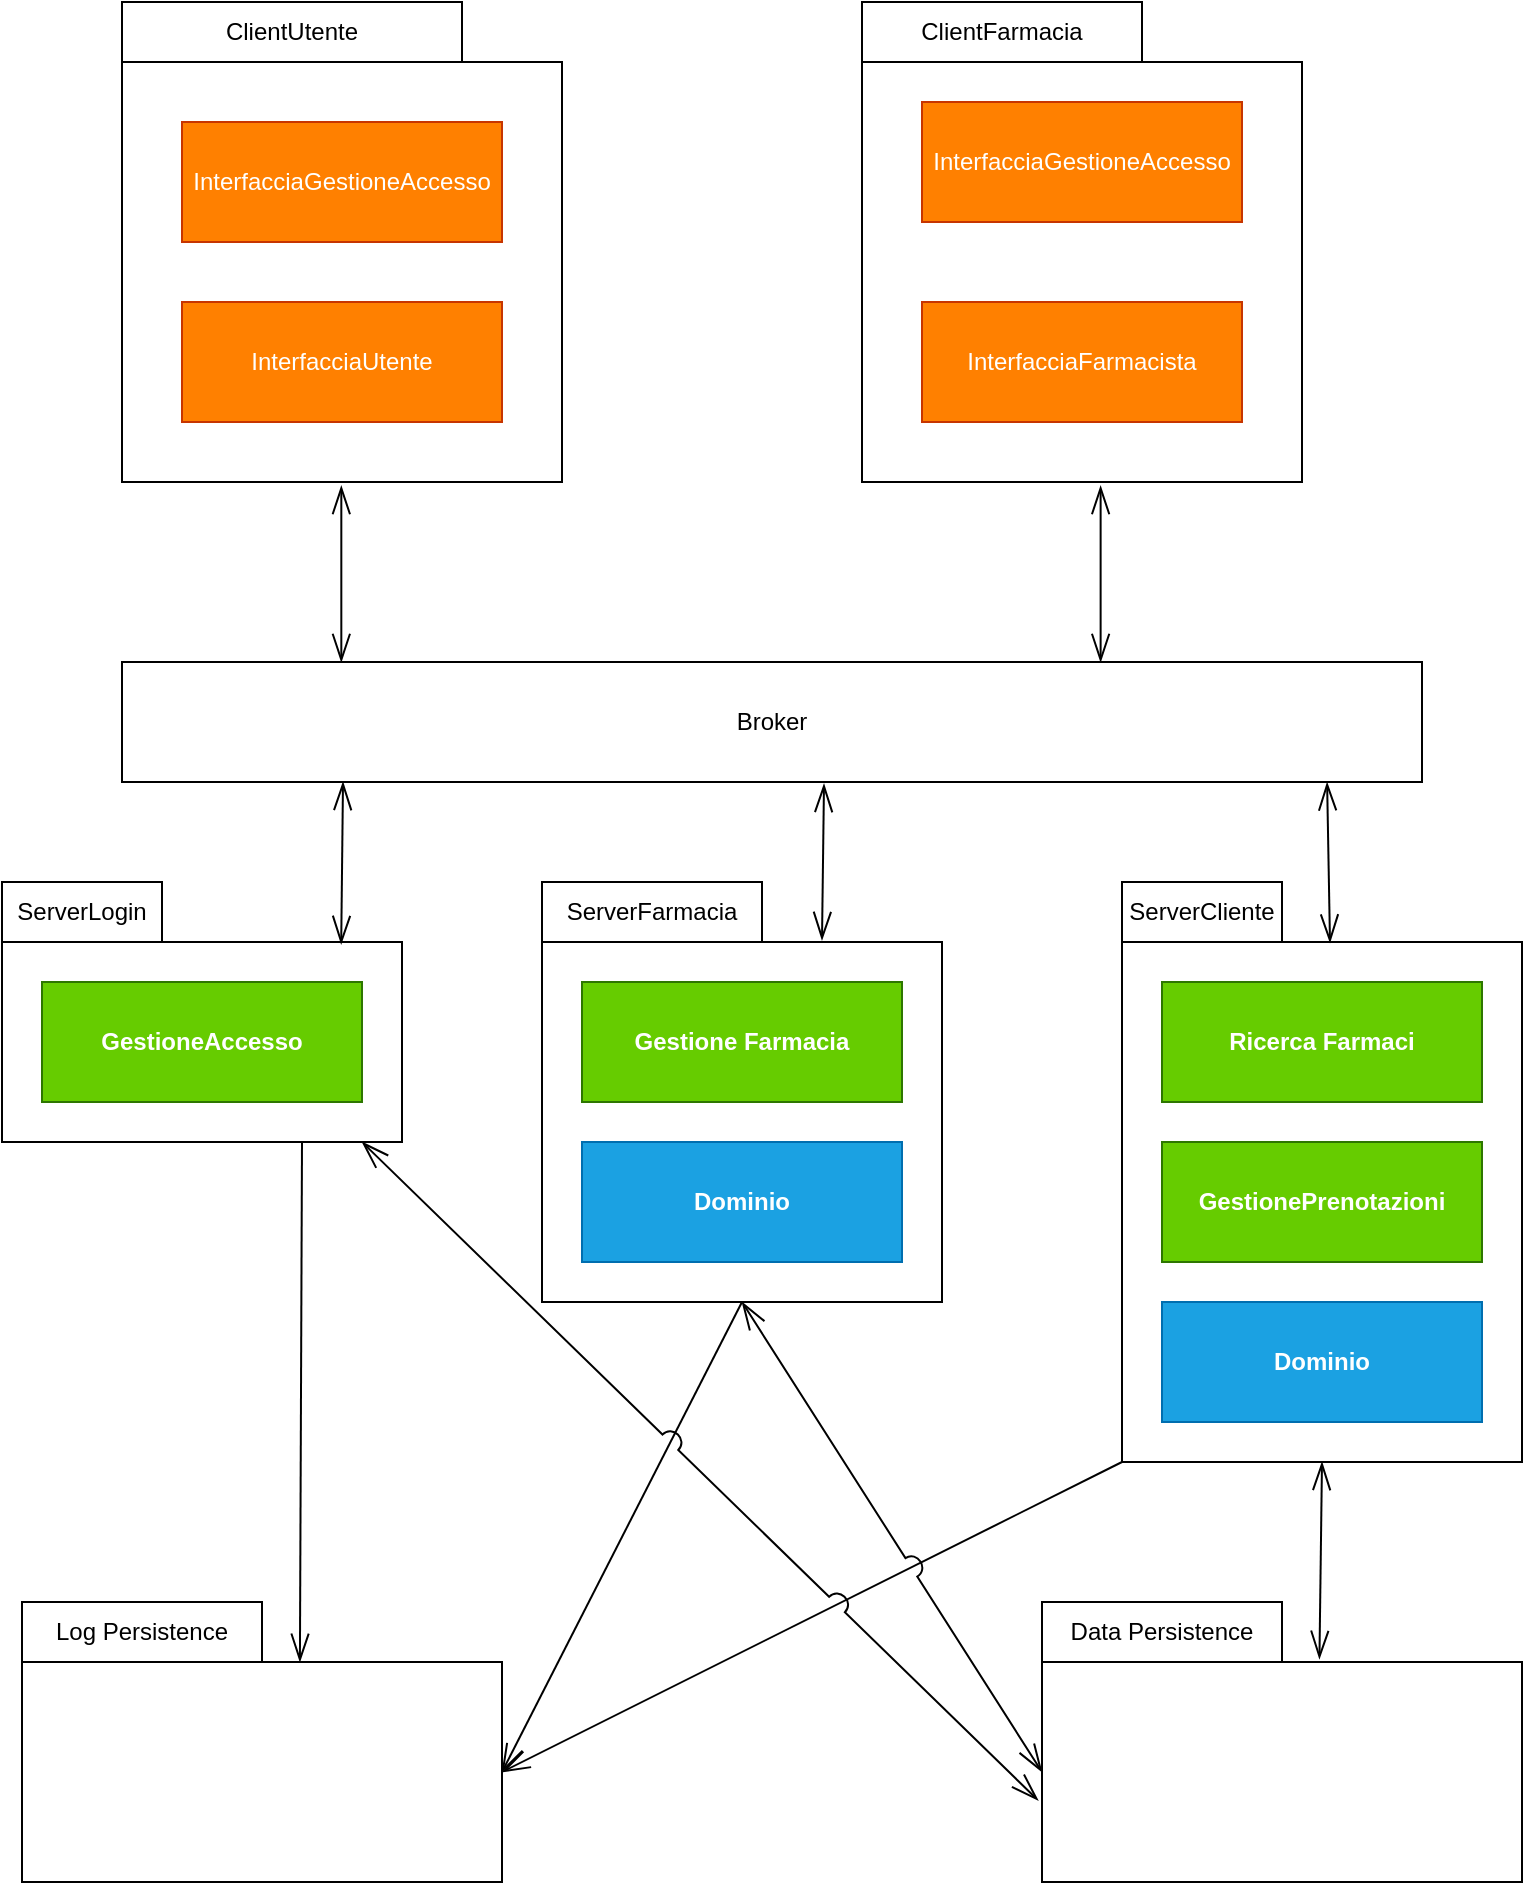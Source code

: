 <mxfile version="14.8.0" type="device" pages="3"><diagram name="Package" id="F7AV4eR-53fjBsPLazNv"><mxGraphModel dx="2948" dy="1725" grid="1" gridSize="10" guides="1" tooltips="1" connect="1" arrows="1" fold="1" page="1" pageScale="1" pageWidth="850" pageHeight="1100" math="0" shadow="0"><root><mxCell id="ZR51ipOWuzxTDnaafDkh-0"/><mxCell id="ZR51ipOWuzxTDnaafDkh-1" parent="ZR51ipOWuzxTDnaafDkh-0"/><mxCell id="ZR51ipOWuzxTDnaafDkh-2" value="" style="rounded=0;whiteSpace=wrap;html=1;" parent="ZR51ipOWuzxTDnaafDkh-1" vertex="1"><mxGeometry x="-1400" y="-610" width="200" height="180" as="geometry"/></mxCell><mxCell id="ZR51ipOWuzxTDnaafDkh-3" value="ServerFarmacia" style="rounded=0;whiteSpace=wrap;html=1;gradientColor=none;fillColor=#FFFFFF;" parent="ZR51ipOWuzxTDnaafDkh-1" vertex="1"><mxGeometry x="-1400" y="-640" width="110" height="30" as="geometry"/></mxCell><mxCell id="ZR51ipOWuzxTDnaafDkh-4" value="" style="rounded=0;whiteSpace=wrap;html=1;" parent="ZR51ipOWuzxTDnaafDkh-1" vertex="1"><mxGeometry x="-1610" y="-1050" width="220" height="210" as="geometry"/></mxCell><mxCell id="ZR51ipOWuzxTDnaafDkh-5" value="ClientUtente" style="rounded=0;whiteSpace=wrap;html=1;" parent="ZR51ipOWuzxTDnaafDkh-1" vertex="1"><mxGeometry x="-1610" y="-1080" width="170" height="30" as="geometry"/></mxCell><mxCell id="ZR51ipOWuzxTDnaafDkh-6" value="" style="rounded=0;whiteSpace=wrap;html=1;" parent="ZR51ipOWuzxTDnaafDkh-1" vertex="1"><mxGeometry x="-1240" y="-1050" width="220" height="210" as="geometry"/></mxCell><mxCell id="ZR51ipOWuzxTDnaafDkh-7" value="ClientFarmacia" style="rounded=0;whiteSpace=wrap;html=1;" parent="ZR51ipOWuzxTDnaafDkh-1" vertex="1"><mxGeometry x="-1240" y="-1080" width="140" height="30" as="geometry"/></mxCell><mxCell id="ZR51ipOWuzxTDnaafDkh-8" value="" style="endArrow=openThin;html=1;startArrow=openThin;startFill=0;endFill=0;targetPerimeterSpacing=5;endSize=12;startSize=12;exitX=0.54;exitY=1.017;exitDx=0;exitDy=0;exitPerimeter=0;" parent="ZR51ipOWuzxTDnaafDkh-1" source="ZR51ipOWuzxTDnaafDkh-9" edge="1"><mxGeometry width="50" height="50" relative="1" as="geometry"><mxPoint x="-1260" y="-687" as="sourcePoint"/><mxPoint x="-1260" y="-611" as="targetPoint"/></mxGeometry></mxCell><mxCell id="ZR51ipOWuzxTDnaafDkh-9" value="Broker" style="rounded=0;whiteSpace=wrap;html=1;" parent="ZR51ipOWuzxTDnaafDkh-1" vertex="1"><mxGeometry x="-1610" y="-750" width="650" height="60" as="geometry"/></mxCell><UserObject label="Dominio" id="ZR51ipOWuzxTDnaafDkh-12"><mxCell style="rounded=0;whiteSpace=wrap;html=1;strokeColor=#006EAF;fontColor=#ffffff;fillColor=#1ba1e2;fontStyle=1" parent="ZR51ipOWuzxTDnaafDkh-1" vertex="1"><mxGeometry x="-1380" y="-510" width="160" height="60" as="geometry"/></mxCell></UserObject><mxCell id="ZR51ipOWuzxTDnaafDkh-13" value="" style="rounded=0;whiteSpace=wrap;html=1;" parent="ZR51ipOWuzxTDnaafDkh-1" vertex="1"><mxGeometry x="-1150" y="-250" width="240" height="110" as="geometry"/></mxCell><mxCell id="ZR51ipOWuzxTDnaafDkh-14" value="Data Persistence" style="rounded=0;whiteSpace=wrap;html=1;" parent="ZR51ipOWuzxTDnaafDkh-1" vertex="1"><mxGeometry x="-1150" y="-280" width="120" height="30" as="geometry"/></mxCell><mxCell id="ZR51ipOWuzxTDnaafDkh-15" value="" style="rounded=0;whiteSpace=wrap;html=1;" parent="ZR51ipOWuzxTDnaafDkh-1" vertex="1"><mxGeometry x="-1660" y="-250" width="240" height="110" as="geometry"/></mxCell><mxCell id="ZR51ipOWuzxTDnaafDkh-16" value="Log Persistence" style="rounded=0;whiteSpace=wrap;html=1;" parent="ZR51ipOWuzxTDnaafDkh-1" vertex="1"><mxGeometry x="-1660" y="-280" width="120" height="30" as="geometry"/></mxCell><UserObject label="Gestione Farmacia" id="ZR51ipOWuzxTDnaafDkh-17"><mxCell style="rounded=0;whiteSpace=wrap;html=1;strokeColor=#2D7600;fontColor=#ffffff;fillColor=#66CC00;fontStyle=1" parent="ZR51ipOWuzxTDnaafDkh-1" vertex="1"><mxGeometry x="-1380" y="-590" width="160" height="60" as="geometry"/></mxCell></UserObject><mxCell id="ZR51ipOWuzxTDnaafDkh-19" value="" style="endArrow=openThin;html=1;startArrow=openThin;startFill=0;entryX=0.5;entryY=0;entryDx=0;entryDy=0;endFill=0;targetPerimeterSpacing=5;endSize=12;startSize=12;" parent="ZR51ipOWuzxTDnaafDkh-1" edge="1"><mxGeometry width="50" height="50" relative="1" as="geometry"><mxPoint x="-1120.69" y="-838" as="sourcePoint"/><mxPoint x="-1120.69" y="-750" as="targetPoint"/></mxGeometry></mxCell><mxCell id="ZR51ipOWuzxTDnaafDkh-20" value="&lt;font color=&quot;#ffffff&quot;&gt;InterfacciaUtente&lt;/font&gt;" style="rounded=0;whiteSpace=wrap;html=1;strokeColor=#C73500;fontColor=#000000;fillColor=#FF8000;" parent="ZR51ipOWuzxTDnaafDkh-1" vertex="1"><mxGeometry x="-1580" y="-930" width="160" height="60" as="geometry"/></mxCell><mxCell id="ZR51ipOWuzxTDnaafDkh-21" value="&lt;font color=&quot;#ffffff&quot;&gt;InterfacciaGestioneAccesso&lt;/font&gt;" style="rounded=0;whiteSpace=wrap;html=1;strokeColor=#C73500;fontColor=#000000;fillColor=#FF8000;" parent="ZR51ipOWuzxTDnaafDkh-1" vertex="1"><mxGeometry x="-1580" y="-1020" width="160" height="60" as="geometry"/></mxCell><mxCell id="ZR51ipOWuzxTDnaafDkh-22" value="&lt;font color=&quot;#ffffff&quot;&gt;InterfacciaGestioneAccesso&lt;/font&gt;" style="rounded=0;whiteSpace=wrap;html=1;strokeColor=#C73500;fontColor=#000000;fillColor=#FF8000;" parent="ZR51ipOWuzxTDnaafDkh-1" vertex="1"><mxGeometry x="-1210" y="-1030" width="160" height="60" as="geometry"/></mxCell><mxCell id="ZR51ipOWuzxTDnaafDkh-23" value="&lt;font color=&quot;#ffffff&quot;&gt;InterfacciaFarmacista&lt;/font&gt;" style="rounded=0;whiteSpace=wrap;html=1;strokeColor=#C73500;fontColor=#000000;fillColor=#FF8000;" parent="ZR51ipOWuzxTDnaafDkh-1" vertex="1"><mxGeometry x="-1210" y="-930" width="160" height="60" as="geometry"/></mxCell><mxCell id="ZR51ipOWuzxTDnaafDkh-24" value="" style="endArrow=openThin;html=1;startArrow=openThin;startFill=0;entryX=0.5;entryY=0;entryDx=0;entryDy=0;endFill=0;targetPerimeterSpacing=5;endSize=12;startSize=12;" parent="ZR51ipOWuzxTDnaafDkh-1" edge="1"><mxGeometry width="50" height="50" relative="1" as="geometry"><mxPoint x="-1500.34" y="-838" as="sourcePoint"/><mxPoint x="-1500.34" y="-750" as="targetPoint"/></mxGeometry></mxCell><mxCell id="ZR51ipOWuzxTDnaafDkh-26" value="" style="endArrow=openThin;html=1;startArrow=none;startFill=0;endFill=0;targetPerimeterSpacing=5;endSize=12;startSize=12;entryX=1;entryY=0.5;entryDx=0;entryDy=0;" parent="ZR51ipOWuzxTDnaafDkh-1" target="ZR51ipOWuzxTDnaafDkh-15" edge="1"><mxGeometry width="50" height="50" relative="1" as="geometry"><mxPoint x="-1300" y="-430" as="sourcePoint"/><mxPoint x="-1140" y="-40" as="targetPoint"/></mxGeometry></mxCell><mxCell id="ZR51ipOWuzxTDnaafDkh-41" value="" style="rounded=0;whiteSpace=wrap;html=1;" parent="ZR51ipOWuzxTDnaafDkh-1" vertex="1"><mxGeometry x="-1110" y="-610" width="200" height="260" as="geometry"/></mxCell><mxCell id="ZR51ipOWuzxTDnaafDkh-42" value="ServerCliente" style="rounded=0;whiteSpace=wrap;html=1;gradientColor=none;fillColor=#FFFFFF;" parent="ZR51ipOWuzxTDnaafDkh-1" vertex="1"><mxGeometry x="-1110" y="-640" width="80" height="30" as="geometry"/></mxCell><UserObject label="GestionePrenotazioni" id="ZR51ipOWuzxTDnaafDkh-43"><mxCell style="rounded=0;whiteSpace=wrap;html=1;strokeColor=#2D7600;fontColor=#ffffff;fillColor=#66CC00;fontStyle=1" parent="ZR51ipOWuzxTDnaafDkh-1" vertex="1"><mxGeometry x="-1090" y="-510" width="160" height="60" as="geometry"/></mxCell></UserObject><UserObject label="Ricerca Farmaci" id="ZR51ipOWuzxTDnaafDkh-44"><mxCell style="rounded=0;whiteSpace=wrap;html=1;strokeColor=#2D7600;fontColor=#ffffff;fillColor=#66CC00;fontStyle=1" parent="ZR51ipOWuzxTDnaafDkh-1" vertex="1"><mxGeometry x="-1090" y="-590" width="160" height="60" as="geometry"/></mxCell></UserObject><UserObject label="Dominio" id="ZR51ipOWuzxTDnaafDkh-45"><mxCell style="rounded=0;whiteSpace=wrap;html=1;strokeColor=#006EAF;fontColor=#ffffff;fillColor=#1ba1e2;fontStyle=1" parent="ZR51ipOWuzxTDnaafDkh-1" vertex="1"><mxGeometry x="-1090" y="-430" width="160" height="60" as="geometry"/></mxCell></UserObject><mxCell id="ZR51ipOWuzxTDnaafDkh-48" value="" style="rounded=0;whiteSpace=wrap;html=1;" parent="ZR51ipOWuzxTDnaafDkh-1" vertex="1"><mxGeometry x="-1670" y="-610" width="200" height="100" as="geometry"/></mxCell><mxCell id="ZR51ipOWuzxTDnaafDkh-49" value="ServerLogin" style="rounded=0;whiteSpace=wrap;html=1;gradientColor=none;fillColor=#FFFFFF;" parent="ZR51ipOWuzxTDnaafDkh-1" vertex="1"><mxGeometry x="-1670" y="-640" width="80" height="30" as="geometry"/></mxCell><UserObject label="GestioneAccesso" id="ZR51ipOWuzxTDnaafDkh-51"><mxCell style="rounded=0;whiteSpace=wrap;html=1;strokeColor=#2D7600;fontColor=#ffffff;fillColor=#66CC00;fontStyle=1" parent="ZR51ipOWuzxTDnaafDkh-1" vertex="1"><mxGeometry x="-1650" y="-590" width="160" height="60" as="geometry"/></mxCell></UserObject><mxCell id="ZR51ipOWuzxTDnaafDkh-55" value="" style="endArrow=openThin;html=1;startArrow=openThin;startFill=0;endFill=0;targetPerimeterSpacing=5;endSize=12;startSize=12;exitX=0.5;exitY=1;exitDx=0;exitDy=0;entryX=0.578;entryY=-0.014;entryDx=0;entryDy=0;entryPerimeter=0;" parent="ZR51ipOWuzxTDnaafDkh-1" source="ZR51ipOWuzxTDnaafDkh-41" target="ZR51ipOWuzxTDnaafDkh-13" edge="1"><mxGeometry width="50" height="50" relative="1" as="geometry"><mxPoint x="-1290.0" y="-420" as="sourcePoint"/><mxPoint x="-1140.0" y="-185" as="targetPoint"/></mxGeometry></mxCell><mxCell id="ZR51ipOWuzxTDnaafDkh-56" value="" style="endArrow=openThin;html=1;startArrow=none;startFill=0;endFill=0;targetPerimeterSpacing=5;endSize=12;startSize=12;exitX=0.75;exitY=1;exitDx=0;exitDy=0;entryX=0.579;entryY=-0.001;entryDx=0;entryDy=0;entryPerimeter=0;" parent="ZR51ipOWuzxTDnaafDkh-1" source="ZR51ipOWuzxTDnaafDkh-48" target="ZR51ipOWuzxTDnaafDkh-15" edge="1"><mxGeometry width="50" height="50" relative="1" as="geometry"><mxPoint x="-1524.36" y="-420" as="sourcePoint"/><mxPoint x="-1525.64" y="-331.54" as="targetPoint"/></mxGeometry></mxCell><mxCell id="ZR51ipOWuzxTDnaafDkh-58" value="" style="endArrow=openThin;html=1;startArrow=openThin;startFill=0;endFill=0;targetPerimeterSpacing=5;endSize=12;startSize=12;exitX=0.927;exitY=1.003;exitDx=0;exitDy=0;exitPerimeter=0;entryX=0.52;entryY=0.001;entryDx=0;entryDy=0;entryPerimeter=0;" parent="ZR51ipOWuzxTDnaafDkh-1" source="ZR51ipOWuzxTDnaafDkh-9" target="ZR51ipOWuzxTDnaafDkh-41" edge="1"><mxGeometry width="50" height="50" relative="1" as="geometry"><mxPoint x="-1009.5" y="-687.98" as="sourcePoint"/><mxPoint x="-1010.5" y="-610" as="targetPoint"/></mxGeometry></mxCell><mxCell id="ZR51ipOWuzxTDnaafDkh-59" value="" style="endArrow=openThin;html=1;startArrow=openThin;startFill=0;endFill=0;targetPerimeterSpacing=5;endSize=12;startSize=12;exitX=0.54;exitY=1.017;exitDx=0;exitDy=0;exitPerimeter=0;entryX=0.848;entryY=0.01;entryDx=0;entryDy=0;entryPerimeter=0;" parent="ZR51ipOWuzxTDnaafDkh-1" target="ZR51ipOWuzxTDnaafDkh-48" edge="1"><mxGeometry width="50" height="50" relative="1" as="geometry"><mxPoint x="-1499.5" y="-690" as="sourcePoint"/><mxPoint x="-1500.5" y="-612.02" as="targetPoint"/></mxGeometry></mxCell><mxCell id="ZR51ipOWuzxTDnaafDkh-60" value="" style="endArrow=openThin;html=1;startArrow=none;startFill=0;endFill=0;targetPerimeterSpacing=5;endSize=12;startSize=12;entryX=1;entryY=0.5;entryDx=0;entryDy=0;exitX=0;exitY=1;exitDx=0;exitDy=0;" parent="ZR51ipOWuzxTDnaafDkh-1" source="ZR51ipOWuzxTDnaafDkh-41" target="ZR51ipOWuzxTDnaafDkh-15" edge="1"><mxGeometry width="50" height="50" relative="1" as="geometry"><mxPoint x="-1290" y="-420" as="sourcePoint"/><mxPoint x="-1410" y="-185" as="targetPoint"/></mxGeometry></mxCell><mxCell id="ZR51ipOWuzxTDnaafDkh-25" value="" style="endArrow=openThin;html=1;startArrow=openThin;startFill=0;endFill=0;targetPerimeterSpacing=5;endSize=12;startSize=12;exitX=0.5;exitY=1;exitDx=0;exitDy=0;jumpStyle=arc;jumpSize=11;entryX=0;entryY=0.5;entryDx=0;entryDy=0;" parent="ZR51ipOWuzxTDnaafDkh-1" source="ZR51ipOWuzxTDnaafDkh-2" target="ZR51ipOWuzxTDnaafDkh-13" edge="1"><mxGeometry width="50" height="50" relative="1" as="geometry"><mxPoint x="-1270" y="-689" as="sourcePoint"/><mxPoint x="-1240" y="-310" as="targetPoint"/></mxGeometry></mxCell><mxCell id="ZR51ipOWuzxTDnaafDkh-61" value="" style="endArrow=openThin;html=1;startArrow=openThin;startFill=0;endFill=0;targetPerimeterSpacing=5;endSize=12;startSize=12;exitX=0.9;exitY=1;exitDx=0;exitDy=0;jumpStyle=arc;jumpSize=11;entryX=-0.008;entryY=0.629;entryDx=0;entryDy=0;exitPerimeter=0;entryPerimeter=0;" parent="ZR51ipOWuzxTDnaafDkh-1" source="ZR51ipOWuzxTDnaafDkh-48" target="ZR51ipOWuzxTDnaafDkh-13" edge="1"><mxGeometry width="50" height="50" relative="1" as="geometry"><mxPoint x="-1290.0" y="-420" as="sourcePoint"/><mxPoint x="-1140.0" y="-185" as="targetPoint"/></mxGeometry></mxCell></root></mxGraphModel></diagram><diagram id="LP0F05b0hKJpvoWidB-R" name="Componenti"><mxGraphModel dx="1248" dy="625" grid="1" gridSize="10" guides="1" tooltips="1" connect="1" arrows="1" fold="1" page="1" pageScale="1" pageWidth="827" pageHeight="1169" math="0" shadow="0"><root><mxCell id="gybAfuHAm2gT3b00hehI-0"/><mxCell id="gybAfuHAm2gT3b00hehI-1" parent="gybAfuHAm2gT3b00hehI-0"/><mxCell id="PbMATne-D3HWNnyflOcR-14" value="" style="ellipse;whiteSpace=wrap;html=1;aspect=fixed;fillColor=none;" parent="gybAfuHAm2gT3b00hehI-1" vertex="1"><mxGeometry x="510" y="256" width="30" height="30" as="geometry"/></mxCell><mxCell id="PbMATne-D3HWNnyflOcR-15" value="" style="rounded=0;whiteSpace=wrap;html=1;strokeColor=#FFFFFF;" parent="gybAfuHAm2gT3b00hehI-1" vertex="1"><mxGeometry x="523" y="281" width="4" height="9" as="geometry"/></mxCell><mxCell id="gybAfuHAm2gT3b00hehI-2" value="&lt;p style=&quot;line-height: 320%&quot;&gt;&lt;br&gt;&lt;/p&gt;" style="verticalAlign=top;align=center;spacingTop=8;spacingLeft=2;spacingRight=12;shape=cube;size=10;direction=south;fontStyle=4;html=1;rounded=0;shadow=0;comic=0;labelBackgroundColor=none;strokeWidth=1;fontFamily=Verdana;fontSize=12" parent="gybAfuHAm2gT3b00hehI-1" vertex="1"><mxGeometry x="370" y="311" width="300" height="120" as="geometry"/></mxCell><mxCell id="gybAfuHAm2gT3b00hehI-22" value="" style="shape=component;align=left;spacingLeft=36;rounded=0;shadow=0;comic=0;labelBackgroundColor=none;strokeWidth=1;fontFamily=Verdana;fontSize=12;html=1;" parent="gybAfuHAm2gT3b00hehI-1" vertex="1"><mxGeometry x="590" y="336" width="60" height="50" as="geometry"/></mxCell><mxCell id="ahYmc_DbwTYQ9VqDO4w7-4" value="" style="verticalAlign=top;align=center;spacingTop=8;spacingLeft=2;spacingRight=12;shape=cube;size=10;direction=south;fontStyle=4;html=1;rounded=0;shadow=0;comic=0;labelBackgroundColor=none;strokeWidth=1;fontFamily=Verdana;fontSize=12;fillColor=#fa6800;fontColor=#000000;strokeColor=#FFFFFF;" parent="gybAfuHAm2gT3b00hehI-1" vertex="1"><mxGeometry x="570" y="31" width="300" height="120" as="geometry"/></mxCell><mxCell id="ahYmc_DbwTYQ9VqDO4w7-5" value="" style="shape=component;align=left;spacingLeft=36;rounded=0;shadow=0;comic=0;labelBackgroundColor=none;strokeWidth=1;fontFamily=Verdana;fontSize=12;html=1;fillColor=#fa6800;fontColor=#000000;strokeColor=#FFFFFF;" parent="gybAfuHAm2gT3b00hehI-1" vertex="1"><mxGeometry x="790" y="56" width="60" height="50" as="geometry"/></mxCell><mxCell id="ahYmc_DbwTYQ9VqDO4w7-7" value="&lt;b&gt;&lt;font color=&quot;#ffffff&quot; style=&quot;font-size: 17px&quot;&gt;ClientFarmacia&lt;/font&gt;&lt;/b&gt;" style="text;html=1;strokeColor=none;fillColor=none;align=center;verticalAlign=middle;whiteSpace=wrap;rounded=0;" parent="gybAfuHAm2gT3b00hehI-1" vertex="1"><mxGeometry x="610" y="86" width="180" height="20" as="geometry"/></mxCell><mxCell id="YQ59ljHK_B1JF7Eu2Yad-0" value="" style="verticalAlign=top;align=center;spacingTop=8;spacingLeft=2;spacingRight=12;shape=cube;size=10;direction=south;fontStyle=4;html=1;rounded=0;shadow=0;comic=0;labelBackgroundColor=none;strokeWidth=1;fontFamily=Verdana;fontSize=12;fillColor=#fa6800;fontColor=#000000;strokeColor=#FFFFFF;" parent="gybAfuHAm2gT3b00hehI-1" vertex="1"><mxGeometry x="150" y="36" width="300" height="120" as="geometry"/></mxCell><mxCell id="YQ59ljHK_B1JF7Eu2Yad-1" value="" style="shape=component;align=left;spacingLeft=36;rounded=0;shadow=0;comic=0;labelBackgroundColor=none;strokeWidth=1;fontFamily=Verdana;fontSize=12;html=1;fillColor=#fa6800;fontColor=#000000;strokeColor=#FFFFFF;" parent="gybAfuHAm2gT3b00hehI-1" vertex="1"><mxGeometry x="370" y="61" width="60" height="50" as="geometry"/></mxCell><mxCell id="YQ59ljHK_B1JF7Eu2Yad-2" value="&lt;b&gt;&lt;font color=&quot;#ffffff&quot; style=&quot;font-size: 17px&quot;&gt;ClientUtente&lt;/font&gt;&lt;/b&gt;" style="text;html=1;strokeColor=none;fillColor=none;align=center;verticalAlign=middle;whiteSpace=wrap;rounded=0;" parent="gybAfuHAm2gT3b00hehI-1" vertex="1"><mxGeometry x="170" y="91" width="180" height="20" as="geometry"/></mxCell><mxCell id="YQ59ljHK_B1JF7Eu2Yad-3" value="&lt;font style=&quot;font-size: 17px&quot;&gt;&lt;b&gt;Broker&lt;/b&gt;&lt;/font&gt;" style="text;html=1;strokeColor=none;fillColor=none;align=center;verticalAlign=middle;whiteSpace=wrap;rounded=0;" parent="gybAfuHAm2gT3b00hehI-1" vertex="1"><mxGeometry x="450" y="366" width="60" height="20" as="geometry"/></mxCell><mxCell id="YQ59ljHK_B1JF7Eu2Yad-4" value="&lt;p style=&quot;line-height: 320%&quot;&gt;&lt;br&gt;&lt;/p&gt;" style="verticalAlign=top;align=center;spacingTop=8;spacingLeft=2;spacingRight=12;shape=cube;size=10;direction=south;fontStyle=4;html=1;rounded=0;shadow=0;comic=0;labelBackgroundColor=none;strokeWidth=1;fontFamily=Verdana;fontSize=12" parent="gybAfuHAm2gT3b00hehI-1" vertex="1"><mxGeometry x="165" y="1018" width="300" height="120" as="geometry"/></mxCell><mxCell id="YQ59ljHK_B1JF7Eu2Yad-5" value="" style="shape=component;align=left;spacingLeft=36;rounded=0;shadow=0;comic=0;labelBackgroundColor=none;strokeWidth=1;fontFamily=Verdana;fontSize=12;html=1;" parent="gybAfuHAm2gT3b00hehI-1" vertex="1"><mxGeometry x="385" y="1043" width="60" height="50" as="geometry"/></mxCell><mxCell id="YQ59ljHK_B1JF7Eu2Yad-6" value="&lt;font style=&quot;font-size: 17px&quot;&gt;&lt;b&gt;Log&lt;/b&gt;&lt;/font&gt;" style="text;html=1;strokeColor=none;fillColor=none;align=center;verticalAlign=middle;whiteSpace=wrap;rounded=0;" parent="gybAfuHAm2gT3b00hehI-1" vertex="1"><mxGeometry x="195" y="1073" width="130" height="20" as="geometry"/></mxCell><mxCell id="YQ59ljHK_B1JF7Eu2Yad-9" value="&lt;p style=&quot;line-height: 320%&quot;&gt;&lt;br&gt;&lt;/p&gt;" style="verticalAlign=top;align=center;spacingTop=8;spacingLeft=2;spacingRight=12;shape=cube;size=10;direction=south;fontStyle=4;html=1;rounded=0;shadow=0;comic=0;labelBackgroundColor=none;strokeWidth=1;fontFamily=Verdana;fontSize=12" parent="gybAfuHAm2gT3b00hehI-1" vertex="1"><mxGeometry x="615" y="1018" width="300" height="120" as="geometry"/></mxCell><mxCell id="YQ59ljHK_B1JF7Eu2Yad-10" value="" style="shape=component;align=left;spacingLeft=36;rounded=0;shadow=0;comic=0;labelBackgroundColor=none;strokeWidth=1;fontFamily=Verdana;fontSize=12;html=1;" parent="gybAfuHAm2gT3b00hehI-1" vertex="1"><mxGeometry x="835" y="1043" width="60" height="50" as="geometry"/></mxCell><mxCell id="YQ59ljHK_B1JF7Eu2Yad-11" value="&lt;font style=&quot;font-size: 17px&quot;&gt;&lt;b&gt;DBMS&lt;/b&gt;&lt;/font&gt;" style="text;html=1;strokeColor=none;fillColor=none;align=center;verticalAlign=middle;whiteSpace=wrap;rounded=0;" parent="gybAfuHAm2gT3b00hehI-1" vertex="1"><mxGeometry x="695" y="1073" width="60" height="20" as="geometry"/></mxCell><mxCell id="YQ59ljHK_B1JF7Eu2Yad-12" value="&lt;p style=&quot;line-height: 320%&quot;&gt;&lt;br&gt;&lt;/p&gt;" style="verticalAlign=top;align=center;spacingTop=8;spacingLeft=2;spacingRight=12;shape=cube;size=10;direction=south;fontStyle=4;html=1;rounded=0;shadow=0;comic=0;labelBackgroundColor=none;strokeWidth=1;fontFamily=Verdana;fontSize=12;fillColor=#66CC00;strokeColor=#FFFFFF;" parent="gybAfuHAm2gT3b00hehI-1" vertex="1"><mxGeometry y="591" width="280" height="120" as="geometry"/></mxCell><mxCell id="YQ59ljHK_B1JF7Eu2Yad-13" value="" style="shape=component;align=left;spacingLeft=36;rounded=0;shadow=0;comic=0;labelBackgroundColor=none;strokeWidth=1;fontFamily=Verdana;fontSize=12;html=1;fillColor=#66CC00;strokeColor=#FFFFFF;" parent="gybAfuHAm2gT3b00hehI-1" vertex="1"><mxGeometry x="200" y="616" width="60" height="50" as="geometry"/></mxCell><mxCell id="YQ59ljHK_B1JF7Eu2Yad-14" value="&lt;font style=&quot;font-size: 17px&quot; color=&quot;#ffffff&quot;&gt;&lt;b&gt;ServerLogin&lt;/b&gt;&lt;/font&gt;" style="text;html=1;strokeColor=none;fillColor=none;align=center;verticalAlign=middle;whiteSpace=wrap;rounded=0;" parent="gybAfuHAm2gT3b00hehI-1" vertex="1"><mxGeometry x="50" y="646" width="120" height="20" as="geometry"/></mxCell><mxCell id="PbMATne-D3HWNnyflOcR-6" value="&lt;p style=&quot;line-height: 320%&quot;&gt;&lt;br&gt;&lt;/p&gt;" style="verticalAlign=top;align=center;spacingTop=8;spacingLeft=2;spacingRight=12;shape=cube;size=10;direction=south;fontStyle=4;html=1;rounded=0;shadow=0;comic=0;labelBackgroundColor=none;strokeWidth=1;fontFamily=Verdana;fontSize=12;fillColor=#66CC00;strokeColor=#FFFFFF;" parent="gybAfuHAm2gT3b00hehI-1" vertex="1"><mxGeometry x="800" y="591" width="280" height="120" as="geometry"/></mxCell><mxCell id="PbMATne-D3HWNnyflOcR-7" value="" style="shape=component;align=left;spacingLeft=36;rounded=0;shadow=0;comic=0;labelBackgroundColor=none;strokeWidth=1;fontFamily=Verdana;fontSize=12;html=1;fillColor=#66CC00;strokeColor=#FFFFFF;" parent="gybAfuHAm2gT3b00hehI-1" vertex="1"><mxGeometry x="1000" y="616" width="60" height="50" as="geometry"/></mxCell><mxCell id="PbMATne-D3HWNnyflOcR-8" value="&lt;font style=&quot;font-size: 17px&quot; color=&quot;#ffffff&quot;&gt;&lt;b&gt;ServerFarmacia&lt;/b&gt;&lt;/font&gt;" style="text;html=1;strokeColor=none;fillColor=none;align=center;verticalAlign=middle;whiteSpace=wrap;rounded=0;" parent="gybAfuHAm2gT3b00hehI-1" vertex="1"><mxGeometry x="850" y="646" width="120" height="20" as="geometry"/></mxCell><mxCell id="PbMATne-D3HWNnyflOcR-9" value="&lt;p style=&quot;line-height: 320%&quot;&gt;&lt;br&gt;&lt;/p&gt;" style="verticalAlign=top;align=center;spacingTop=8;spacingLeft=2;spacingRight=12;shape=cube;size=10;direction=south;fontStyle=4;html=1;rounded=0;shadow=0;comic=0;labelBackgroundColor=none;strokeWidth=1;fontFamily=Verdana;fontSize=12;fillColor=#66CC00;strokeColor=#FFFFFF;" parent="gybAfuHAm2gT3b00hehI-1" vertex="1"><mxGeometry x="400" y="591" width="280" height="120" as="geometry"/></mxCell><mxCell id="PbMATne-D3HWNnyflOcR-10" value="" style="shape=component;align=left;spacingLeft=36;rounded=0;shadow=0;comic=0;labelBackgroundColor=none;strokeWidth=1;fontFamily=Verdana;fontSize=12;html=1;fillColor=#66CC00;strokeColor=#FFFFFF;" parent="gybAfuHAm2gT3b00hehI-1" vertex="1"><mxGeometry x="600" y="616" width="60" height="50" as="geometry"/></mxCell><mxCell id="PbMATne-D3HWNnyflOcR-11" value="&lt;font style=&quot;font-size: 17px&quot; color=&quot;#ffffff&quot;&gt;&lt;b&gt;ServerUtente&lt;/b&gt;&lt;/font&gt;" style="text;html=1;strokeColor=none;fillColor=none;align=center;verticalAlign=middle;whiteSpace=wrap;rounded=0;" parent="gybAfuHAm2gT3b00hehI-1" vertex="1"><mxGeometry x="450" y="646" width="120" height="20" as="geometry"/></mxCell><mxCell id="PbMATne-D3HWNnyflOcR-12" value="" style="ellipse;whiteSpace=wrap;html=1;rounded=0;shadow=0;comic=0;labelBackgroundColor=none;strokeWidth=1;fontFamily=Verdana;fontSize=12;align=center;direction=east;" parent="gybAfuHAm2gT3b00hehI-1" vertex="1"><mxGeometry x="515" y="261" width="20" height="20" as="geometry"/></mxCell><mxCell id="PbMATne-D3HWNnyflOcR-13" style="edgeStyle=elbowEdgeStyle;rounded=0;html=1;labelBackgroundColor=none;startArrow=none;startFill=0;startSize=8;endArrow=none;endFill=0;endSize=16;fontFamily=Verdana;fontSize=12;exitX=0.5;exitY=1;exitDx=0;exitDy=0;entryX=0;entryY=0;entryDx=0;entryDy=145;entryPerimeter=0;" parent="gybAfuHAm2gT3b00hehI-1" source="PbMATne-D3HWNnyflOcR-12" target="gybAfuHAm2gT3b00hehI-2" edge="1"><mxGeometry relative="1" as="geometry"><mxPoint x="510" y="291" as="targetPoint"/><mxPoint x="510" y="231" as="sourcePoint"/></mxGeometry></mxCell><mxCell id="PbMATne-D3HWNnyflOcR-17" value="" style="endArrow=none;html=1;entryX=0;entryY=0;entryDx=120;entryDy=155;entryPerimeter=0;" parent="gybAfuHAm2gT3b00hehI-1" target="YQ59ljHK_B1JF7Eu2Yad-0" edge="1"><mxGeometry width="50" height="50" relative="1" as="geometry"><mxPoint x="511" y="266" as="sourcePoint"/><mxPoint x="550" y="221" as="targetPoint"/></mxGeometry></mxCell><mxCell id="3H4AR67-Gb5XrrTXaWGf-8" value="richiesta" style="edgeLabel;html=1;align=center;verticalAlign=middle;resizable=0;points=[];" parent="PbMATne-D3HWNnyflOcR-17" vertex="1" connectable="0"><mxGeometry x="0.107" relative="1" as="geometry"><mxPoint x="-4" y="-4" as="offset"/></mxGeometry></mxCell><mxCell id="PbMATne-D3HWNnyflOcR-18" value="" style="endArrow=none;html=1;entryX=0;entryY=0;entryDx=120;entryDy=155;entryPerimeter=0;exitX=0.963;exitY=0.363;exitDx=0;exitDy=0;exitPerimeter=0;" parent="gybAfuHAm2gT3b00hehI-1" source="PbMATne-D3HWNnyflOcR-14" target="ahYmc_DbwTYQ9VqDO4w7-4" edge="1"><mxGeometry width="50" height="50" relative="1" as="geometry"><mxPoint x="541" y="266" as="sourcePoint"/><mxPoint x="305" y="166" as="targetPoint"/></mxGeometry></mxCell><mxCell id="3H4AR67-Gb5XrrTXaWGf-7" value="richiesta" style="edgeLabel;html=1;align=center;verticalAlign=middle;resizable=0;points=[];" parent="PbMATne-D3HWNnyflOcR-18" vertex="1" connectable="0"><mxGeometry x="0.304" y="2" relative="1" as="geometry"><mxPoint x="-2" y="11" as="offset"/></mxGeometry></mxCell><mxCell id="PbMATne-D3HWNnyflOcR-19" value="" style="ellipse;whiteSpace=wrap;html=1;aspect=fixed;fillColor=none;" parent="gybAfuHAm2gT3b00hehI-1" vertex="1"><mxGeometry x="500" y="481" width="30" height="30" as="geometry"/></mxCell><mxCell id="PbMATne-D3HWNnyflOcR-20" value="" style="rounded=0;whiteSpace=wrap;html=1;strokeColor=#FFFFFF;" parent="gybAfuHAm2gT3b00hehI-1" vertex="1"><mxGeometry x="490" y="496" width="50" height="19" as="geometry"/></mxCell><mxCell id="PbMATne-D3HWNnyflOcR-21" value="" style="ellipse;whiteSpace=wrap;html=1;rounded=0;shadow=0;comic=0;labelBackgroundColor=none;strokeWidth=1;fontFamily=Verdana;fontSize=12;align=center;direction=east;" parent="gybAfuHAm2gT3b00hehI-1" vertex="1"><mxGeometry x="505" y="486" width="20" height="20" as="geometry"/></mxCell><mxCell id="PbMATne-D3HWNnyflOcR-22" style="edgeStyle=elbowEdgeStyle;rounded=0;html=1;labelBackgroundColor=none;startArrow=none;startFill=0;startSize=8;endArrow=none;endFill=0;endSize=16;fontFamily=Verdana;fontSize=12;exitX=0.5;exitY=1;exitDx=0;exitDy=0;" parent="gybAfuHAm2gT3b00hehI-1" source="PbMATne-D3HWNnyflOcR-21" edge="1"><mxGeometry relative="1" as="geometry"><mxPoint x="515" y="541" as="targetPoint"/><mxPoint x="500" y="456" as="sourcePoint"/></mxGeometry></mxCell><mxCell id="3H4AR67-Gb5XrrTXaWGf-11" value="servizio" style="edgeLabel;html=1;align=center;verticalAlign=middle;resizable=0;points=[];" parent="PbMATne-D3HWNnyflOcR-22" vertex="1" connectable="0"><mxGeometry x="0.379" y="-1" relative="1" as="geometry"><mxPoint x="1" y="-9" as="offset"/></mxGeometry></mxCell><mxCell id="PbMATne-D3HWNnyflOcR-23" value="" style="endArrow=none;html=1;entryX=0;entryY=0;entryDx=120;entryDy=155;entryPerimeter=0;exitX=0.5;exitY=0;exitDx=0;exitDy=0;" parent="gybAfuHAm2gT3b00hehI-1" source="PbMATne-D3HWNnyflOcR-19" target="gybAfuHAm2gT3b00hehI-2" edge="1"><mxGeometry width="50" height="50" relative="1" as="geometry"><mxPoint x="480" y="481" as="sourcePoint"/><mxPoint x="530" y="431" as="targetPoint"/></mxGeometry></mxCell><mxCell id="3H4AR67-Gb5XrrTXaWGf-10" value="servizio" style="edgeLabel;html=1;align=center;verticalAlign=middle;resizable=0;points=[];" parent="PbMATne-D3HWNnyflOcR-23" vertex="1" connectable="0"><mxGeometry relative="1" as="geometry"><mxPoint as="offset"/></mxGeometry></mxCell><mxCell id="PbMATne-D3HWNnyflOcR-25" value="" style="endArrow=none;html=1;entryX=0;entryY=0;entryDx=0;entryDy=135;entryPerimeter=0;endFill=0;rounded=0;" parent="gybAfuHAm2gT3b00hehI-1" target="YQ59ljHK_B1JF7Eu2Yad-12" edge="1"><mxGeometry width="50" height="50" relative="1" as="geometry"><mxPoint x="515" y="541" as="sourcePoint"/><mxPoint x="240" y="581" as="targetPoint"/><Array as="points"><mxPoint x="145" y="541"/></Array></mxGeometry></mxCell><mxCell id="PbMATne-D3HWNnyflOcR-26" value="" style="endArrow=none;html=1;endFill=0;entryX=0.001;entryY=0.59;entryDx=0;entryDy=0;entryPerimeter=0;" parent="gybAfuHAm2gT3b00hehI-1" target="PbMATne-D3HWNnyflOcR-9" edge="1"><mxGeometry width="50" height="50" relative="1" as="geometry"><mxPoint x="515" y="541" as="sourcePoint"/><mxPoint x="517" y="581" as="targetPoint"/></mxGeometry></mxCell><mxCell id="PbMATne-D3HWNnyflOcR-27" value="" style="endArrow=none;html=1;entryX=0;entryY=0;entryDx=0;entryDy=135;entryPerimeter=0;endFill=0;rounded=0;" parent="gybAfuHAm2gT3b00hehI-1" target="PbMATne-D3HWNnyflOcR-6" edge="1"><mxGeometry width="50" height="50" relative="1" as="geometry"><mxPoint x="515" y="541" as="sourcePoint"/><mxPoint x="205" y="601" as="targetPoint"/><Array as="points"><mxPoint x="945" y="541"/></Array></mxGeometry></mxCell><mxCell id="PbMATne-D3HWNnyflOcR-48" value="" style="ellipse;whiteSpace=wrap;html=1;aspect=fixed;fillColor=none;" parent="gybAfuHAm2gT3b00hehI-1" vertex="1"><mxGeometry x="755" y="961" width="30" height="30" as="geometry"/></mxCell><mxCell id="PbMATne-D3HWNnyflOcR-49" value="" style="rounded=0;whiteSpace=wrap;html=1;strokeColor=#FFFFFF;" parent="gybAfuHAm2gT3b00hehI-1" vertex="1"><mxGeometry x="745" y="975" width="60" height="20" as="geometry"/></mxCell><mxCell id="PbMATne-D3HWNnyflOcR-50" value="" style="ellipse;whiteSpace=wrap;html=1;rounded=0;shadow=0;comic=0;labelBackgroundColor=none;strokeWidth=1;fontFamily=Verdana;fontSize=12;align=center;direction=east;" parent="gybAfuHAm2gT3b00hehI-1" vertex="1"><mxGeometry x="760" y="966" width="20" height="20" as="geometry"/></mxCell><mxCell id="PbMATne-D3HWNnyflOcR-51" style="edgeStyle=elbowEdgeStyle;rounded=0;html=1;labelBackgroundColor=none;startArrow=none;startFill=0;startSize=8;endArrow=none;endFill=0;endSize=16;fontFamily=Verdana;fontSize=12;exitX=0.5;exitY=1;exitDx=0;exitDy=0;entryX=0;entryY=0;entryDx=0;entryDy=145;entryPerimeter=0;" parent="gybAfuHAm2gT3b00hehI-1" source="PbMATne-D3HWNnyflOcR-50" target="YQ59ljHK_B1JF7Eu2Yad-9" edge="1"><mxGeometry relative="1" as="geometry"><mxPoint x="694" y="1005.5" as="targetPoint"/><mxPoint x="679" y="925.5" as="sourcePoint"/></mxGeometry></mxCell><mxCell id="PbMATne-D3HWNnyflOcR-52" value="" style="ellipse;whiteSpace=wrap;html=1;aspect=fixed;fillColor=none;" parent="gybAfuHAm2gT3b00hehI-1" vertex="1"><mxGeometry x="305" y="963" width="30" height="30" as="geometry"/></mxCell><mxCell id="PbMATne-D3HWNnyflOcR-53" value="" style="rounded=0;whiteSpace=wrap;html=1;strokeColor=#FFFFFF;" parent="gybAfuHAm2gT3b00hehI-1" vertex="1"><mxGeometry x="285" y="978" width="80" height="19" as="geometry"/></mxCell><mxCell id="PbMATne-D3HWNnyflOcR-54" value="" style="ellipse;whiteSpace=wrap;html=1;rounded=0;shadow=0;comic=0;labelBackgroundColor=none;strokeWidth=1;fontFamily=Verdana;fontSize=12;align=center;direction=east;" parent="gybAfuHAm2gT3b00hehI-1" vertex="1"><mxGeometry x="310" y="968" width="20" height="20" as="geometry"/></mxCell><mxCell id="PbMATne-D3HWNnyflOcR-55" style="edgeStyle=elbowEdgeStyle;rounded=0;html=1;labelBackgroundColor=none;startArrow=none;startFill=0;startSize=8;endArrow=none;endFill=0;endSize=16;fontFamily=Verdana;fontSize=12;exitX=0.5;exitY=1;exitDx=0;exitDy=0;entryX=0;entryY=0;entryDx=0;entryDy=145;entryPerimeter=0;" parent="gybAfuHAm2gT3b00hehI-1" source="PbMATne-D3HWNnyflOcR-54" target="YQ59ljHK_B1JF7Eu2Yad-4" edge="1"><mxGeometry relative="1" as="geometry"><mxPoint x="300" y="1018" as="targetPoint"/><mxPoint x="285" y="938" as="sourcePoint"/></mxGeometry></mxCell><mxCell id="3H4AR67-Gb5XrrTXaWGf-12" value="log" style="edgeLabel;html=1;align=center;verticalAlign=middle;resizable=0;points=[];" parent="PbMATne-D3HWNnyflOcR-55" vertex="1" connectable="0"><mxGeometry relative="1" as="geometry"><mxPoint as="offset"/></mxGeometry></mxCell><mxCell id="3H4AR67-Gb5XrrTXaWGf-0" value="" style="endArrow=none;html=1;exitX=0;exitY=0;exitDx=120;exitDy=145;exitPerimeter=0;entryX=0;entryY=0;entryDx=0;entryDy=0;endFill=0;" parent="gybAfuHAm2gT3b00hehI-1" source="YQ59ljHK_B1JF7Eu2Yad-12" target="PbMATne-D3HWNnyflOcR-52" edge="1"><mxGeometry width="50" height="50" relative="1" as="geometry"><mxPoint x="380" y="861" as="sourcePoint"/><mxPoint x="40" y="801" as="targetPoint"/></mxGeometry></mxCell><mxCell id="3H4AR67-Gb5XrrTXaWGf-13" value="log" style="edgeLabel;html=1;align=center;verticalAlign=middle;resizable=0;points=[];" parent="3H4AR67-Gb5XrrTXaWGf-0" vertex="1" connectable="0"><mxGeometry relative="1" as="geometry"><mxPoint x="-52" y="-68" as="offset"/></mxGeometry></mxCell><mxCell id="3H4AR67-Gb5XrrTXaWGf-1" value="" style="endArrow=none;html=1;exitX=0;exitY=0;exitDx=120;exitDy=145;exitPerimeter=0;entryX=0;entryY=0;entryDx=0;entryDy=0;endFill=0;" parent="gybAfuHAm2gT3b00hehI-1" source="YQ59ljHK_B1JF7Eu2Yad-12" target="PbMATne-D3HWNnyflOcR-48" edge="1"><mxGeometry width="50" height="50" relative="1" as="geometry"><mxPoint x="145" y="721" as="sourcePoint"/><mxPoint x="384.393" y="870.393" as="targetPoint"/></mxGeometry></mxCell><mxCell id="3H4AR67-Gb5XrrTXaWGf-16" value="query" style="edgeLabel;html=1;align=center;verticalAlign=middle;resizable=0;points=[];" parent="3H4AR67-Gb5XrrTXaWGf-1" vertex="1" connectable="0"><mxGeometry x="-0.51" relative="1" as="geometry"><mxPoint x="-3" y="-2" as="offset"/></mxGeometry></mxCell><mxCell id="3H4AR67-Gb5XrrTXaWGf-3" value="" style="endArrow=none;html=1;exitX=0;exitY=0;exitDx=120;exitDy=145;exitPerimeter=0;entryX=1;entryY=0;entryDx=0;entryDy=0;endFill=0;" parent="gybAfuHAm2gT3b00hehI-1" source="PbMATne-D3HWNnyflOcR-6" target="PbMATne-D3HWNnyflOcR-48" edge="1"><mxGeometry width="50" height="50" relative="1" as="geometry"><mxPoint x="145" y="721" as="sourcePoint"/><mxPoint x="834.393" y="868.393" as="targetPoint"/></mxGeometry></mxCell><mxCell id="3H4AR67-Gb5XrrTXaWGf-4" value="" style="endArrow=none;html=1;exitX=0;exitY=0;exitDx=120;exitDy=145;exitPerimeter=0;entryX=0.5;entryY=0;entryDx=0;entryDy=0;endFill=0;" parent="gybAfuHAm2gT3b00hehI-1" source="PbMATne-D3HWNnyflOcR-9" target="PbMATne-D3HWNnyflOcR-48" edge="1"><mxGeometry width="50" height="50" relative="1" as="geometry"><mxPoint x="945" y="721" as="sourcePoint"/><mxPoint x="855.607" y="868.393" as="targetPoint"/></mxGeometry></mxCell><mxCell id="3H4AR67-Gb5XrrTXaWGf-5" value="" style="endArrow=none;html=1;entryX=1;entryY=0;entryDx=0;entryDy=0;endFill=0;exitX=0;exitY=0;exitDx=120;exitDy=145;exitPerimeter=0;" parent="gybAfuHAm2gT3b00hehI-1" source="PbMATne-D3HWNnyflOcR-6" target="PbMATne-D3HWNnyflOcR-52" edge="1"><mxGeometry width="50" height="50" relative="1" as="geometry"><mxPoint x="780" y="741" as="sourcePoint"/><mxPoint x="865.607" y="878.393" as="targetPoint"/></mxGeometry></mxCell><mxCell id="3H4AR67-Gb5XrrTXaWGf-15" value="log" style="edgeLabel;html=1;align=center;verticalAlign=middle;resizable=0;points=[];" parent="3H4AR67-Gb5XrrTXaWGf-5" vertex="1" connectable="0"><mxGeometry relative="1" as="geometry"><mxPoint x="157" y="-68" as="offset"/></mxGeometry></mxCell><mxCell id="3H4AR67-Gb5XrrTXaWGf-6" value="" style="endArrow=none;html=1;exitX=0;exitY=0;exitDx=120;exitDy=145;exitPerimeter=0;entryX=0.5;entryY=0;entryDx=0;entryDy=0;endFill=0;" parent="gybAfuHAm2gT3b00hehI-1" source="PbMATne-D3HWNnyflOcR-9" target="PbMATne-D3HWNnyflOcR-52" edge="1"><mxGeometry width="50" height="50" relative="1" as="geometry"><mxPoint x="965" y="741" as="sourcePoint"/><mxPoint x="875.607" y="888.393" as="targetPoint"/></mxGeometry></mxCell><mxCell id="3H4AR67-Gb5XrrTXaWGf-14" value="log" style="edgeLabel;html=1;align=center;verticalAlign=middle;resizable=0;points=[];" parent="3H4AR67-Gb5XrrTXaWGf-6" vertex="1" connectable="0"><mxGeometry relative="1" as="geometry"><mxPoint x="53" y="-66" as="offset"/></mxGeometry></mxCell><mxCell id="3H4AR67-Gb5XrrTXaWGf-9" value="richiesta" style="edgeLabel;html=1;align=center;verticalAlign=middle;resizable=0;points=[];" parent="gybAfuHAm2gT3b00hehI-1" vertex="1" connectable="0"><mxGeometry x="524.996" y="300.996" as="geometry"/></mxCell><mxCell id="3H4AR67-Gb5XrrTXaWGf-18" value="query" style="edgeLabel;html=1;align=center;verticalAlign=middle;resizable=0;points=[];" parent="gybAfuHAm2gT3b00hehI-1" vertex="1" connectable="0"><mxGeometry x="590.005" y="770.996" as="geometry"/></mxCell><mxCell id="3H4AR67-Gb5XrrTXaWGf-19" value="query" style="edgeLabel;html=1;align=center;verticalAlign=middle;resizable=0;points=[];" parent="gybAfuHAm2gT3b00hehI-1" vertex="1" connectable="0"><mxGeometry x="770.005" y="1000.996" as="geometry"/></mxCell><mxCell id="3H4AR67-Gb5XrrTXaWGf-20" value="query" style="edgeLabel;html=1;align=center;verticalAlign=middle;resizable=0;points=[];" parent="gybAfuHAm2gT3b00hehI-1" vertex="1" connectable="0"><mxGeometry x="895.005" y="770.996" as="geometry"/></mxCell></root></mxGraphModel></diagram><diagram name="Deprecated" id="wZrYzd-M2xdV7Sge3Ggp"><mxGraphModel dx="2948" dy="1725" grid="1" gridSize="10" guides="1" tooltips="1" connect="1" arrows="1" fold="1" page="1" pageScale="1" pageWidth="850" pageHeight="1100" math="0" shadow="0"><root><mxCell id="BWhhGI8Tyqvjkd2_8wtU-0"/><mxCell id="BWhhGI8Tyqvjkd2_8wtU-1" parent="BWhhGI8Tyqvjkd2_8wtU-0"/><mxCell id="BWhhGI8Tyqvjkd2_8wtU-2" value="" style="rounded=0;whiteSpace=wrap;html=1;" parent="BWhhGI8Tyqvjkd2_8wtU-1" vertex="1"><mxGeometry x="-1400" y="-610" width="200" height="420" as="geometry"/></mxCell><mxCell id="BWhhGI8Tyqvjkd2_8wtU-3" value="Server" style="rounded=0;whiteSpace=wrap;html=1;gradientColor=none;fillColor=#FFFFFF;" parent="BWhhGI8Tyqvjkd2_8wtU-1" vertex="1"><mxGeometry x="-1400" y="-640" width="80" height="30" as="geometry"/></mxCell><mxCell id="ThKUyvuflJvYPWi9_Hxz-0" value="" style="rounded=0;whiteSpace=wrap;html=1;" parent="BWhhGI8Tyqvjkd2_8wtU-1" vertex="1"><mxGeometry x="-1610" y="-1050" width="220" height="210" as="geometry"/></mxCell><mxCell id="ThKUyvuflJvYPWi9_Hxz-1" value="ClientUtente" style="rounded=0;whiteSpace=wrap;html=1;" parent="BWhhGI8Tyqvjkd2_8wtU-1" vertex="1"><mxGeometry x="-1610" y="-1080" width="170" height="30" as="geometry"/></mxCell><mxCell id="ThKUyvuflJvYPWi9_Hxz-8" value="" style="rounded=0;whiteSpace=wrap;html=1;" parent="BWhhGI8Tyqvjkd2_8wtU-1" vertex="1"><mxGeometry x="-1240" y="-1050" width="220" height="210" as="geometry"/></mxCell><mxCell id="ThKUyvuflJvYPWi9_Hxz-9" value="ClientFarmacista" style="rounded=0;whiteSpace=wrap;html=1;" parent="BWhhGI8Tyqvjkd2_8wtU-1" vertex="1"><mxGeometry x="-1240" y="-1080" width="140" height="30" as="geometry"/></mxCell><mxCell id="ThKUyvuflJvYPWi9_Hxz-39" value="" style="endArrow=openThin;html=1;startArrow=openThin;startFill=0;endFill=0;targetPerimeterSpacing=5;endSize=12;startSize=12;exitX=0.558;exitY=1.031;exitDx=0;exitDy=0;exitPerimeter=0;" parent="BWhhGI8Tyqvjkd2_8wtU-1" source="0CvaG6GQ6hAe9J9P77oA-0" edge="1"><mxGeometry width="50" height="50" relative="1" as="geometry"><mxPoint x="-1280" y="-699" as="sourcePoint"/><mxPoint x="-1280" y="-611" as="targetPoint"/></mxGeometry></mxCell><mxCell id="0CvaG6GQ6hAe9J9P77oA-0" value="GestioneAccesso" style="rounded=0;whiteSpace=wrap;html=1;" parent="BWhhGI8Tyqvjkd2_8wtU-1" vertex="1"><mxGeometry x="-1610" y="-750" width="590" height="60" as="geometry"/></mxCell><UserObject label="GestionePrenotazioni" id="0CvaG6GQ6hAe9J9P77oA-1"><mxCell style="rounded=0;whiteSpace=wrap;html=1;strokeColor=#2D7600;fontColor=#ffffff;fillColor=#66CC00;fontStyle=1" parent="BWhhGI8Tyqvjkd2_8wtU-1" vertex="1"><mxGeometry x="-1380" y="-430" width="160" height="60" as="geometry"/></mxCell></UserObject><UserObject label="Ricerca Farmaci" id="0CvaG6GQ6hAe9J9P77oA-2"><mxCell style="rounded=0;whiteSpace=wrap;html=1;strokeColor=#2D7600;fontColor=#ffffff;fillColor=#66CC00;fontStyle=1" parent="BWhhGI8Tyqvjkd2_8wtU-1" vertex="1"><mxGeometry x="-1380" y="-590" width="160" height="60" as="geometry"/></mxCell></UserObject><UserObject label="Dominio" id="0CvaG6GQ6hAe9J9P77oA-3"><mxCell style="rounded=0;whiteSpace=wrap;html=1;strokeColor=#006EAF;fontColor=#ffffff;fillColor=#1ba1e2;fontStyle=1" parent="BWhhGI8Tyqvjkd2_8wtU-1" vertex="1"><mxGeometry x="-1380" y="-270" width="160" height="60" as="geometry"/></mxCell></UserObject><mxCell id="0CvaG6GQ6hAe9J9P77oA-9" value="" style="rounded=0;whiteSpace=wrap;html=1;" parent="BWhhGI8Tyqvjkd2_8wtU-1" vertex="1"><mxGeometry x="-1150" y="-110" width="240" height="110" as="geometry"/></mxCell><mxCell id="0CvaG6GQ6hAe9J9P77oA-10" value="Data Persistence" style="rounded=0;whiteSpace=wrap;html=1;" parent="BWhhGI8Tyqvjkd2_8wtU-1" vertex="1"><mxGeometry x="-1150" y="-140" width="120" height="30" as="geometry"/></mxCell><mxCell id="0CvaG6GQ6hAe9J9P77oA-15" value="" style="rounded=0;whiteSpace=wrap;html=1;" parent="BWhhGI8Tyqvjkd2_8wtU-1" vertex="1"><mxGeometry x="-1680" y="-110" width="240" height="110" as="geometry"/></mxCell><mxCell id="0CvaG6GQ6hAe9J9P77oA-16" value="Log Persistence" style="rounded=0;whiteSpace=wrap;html=1;" parent="BWhhGI8Tyqvjkd2_8wtU-1" vertex="1"><mxGeometry x="-1680" y="-140" width="120" height="30" as="geometry"/></mxCell><UserObject label="Gestione Farmacia" id="0CvaG6GQ6hAe9J9P77oA-22"><mxCell style="rounded=0;whiteSpace=wrap;html=1;strokeColor=#2D7600;fontColor=#ffffff;fillColor=#66CC00;fontStyle=1" parent="BWhhGI8Tyqvjkd2_8wtU-1" vertex="1"><mxGeometry x="-1380" y="-510" width="160" height="60" as="geometry"/></mxCell></UserObject><UserObject label="Log" id="0CvaG6GQ6hAe9J9P77oA-34"><mxCell style="rounded=0;whiteSpace=wrap;html=1;strokeColor=#2D7600;fontColor=#ffffff;fillColor=#66CC00;fontStyle=1" parent="BWhhGI8Tyqvjkd2_8wtU-1" vertex="1"><mxGeometry x="-1380" y="-350" width="160" height="60" as="geometry"/></mxCell></UserObject><mxCell id="0CvaG6GQ6hAe9J9P77oA-37" value="" style="endArrow=openThin;html=1;startArrow=openThin;startFill=0;entryX=0.5;entryY=0;entryDx=0;entryDy=0;endFill=0;targetPerimeterSpacing=5;endSize=12;startSize=12;" parent="BWhhGI8Tyqvjkd2_8wtU-1" edge="1"><mxGeometry width="50" height="50" relative="1" as="geometry"><mxPoint x="-1120.69" y="-838" as="sourcePoint"/><mxPoint x="-1120.69" y="-750" as="targetPoint"/></mxGeometry></mxCell><mxCell id="0CvaG6GQ6hAe9J9P77oA-38" value="&lt;font color=&quot;#ffffff&quot;&gt;InterfacciaUtente&lt;/font&gt;" style="rounded=0;whiteSpace=wrap;html=1;strokeColor=#C73500;fontColor=#000000;fillColor=#FF8000;" parent="BWhhGI8Tyqvjkd2_8wtU-1" vertex="1"><mxGeometry x="-1580" y="-930" width="160" height="60" as="geometry"/></mxCell><mxCell id="0CvaG6GQ6hAe9J9P77oA-39" value="&lt;font color=&quot;#ffffff&quot;&gt;InterfacciaGestioneAccesso&lt;/font&gt;" style="rounded=0;whiteSpace=wrap;html=1;strokeColor=#C73500;fontColor=#000000;fillColor=#FF8000;" parent="BWhhGI8Tyqvjkd2_8wtU-1" vertex="1"><mxGeometry x="-1580" y="-1020" width="160" height="60" as="geometry"/></mxCell><mxCell id="0CvaG6GQ6hAe9J9P77oA-40" value="&lt;font color=&quot;#ffffff&quot;&gt;InterfacciaGestioneAccesso&lt;/font&gt;" style="rounded=0;whiteSpace=wrap;html=1;strokeColor=#C73500;fontColor=#000000;fillColor=#FF8000;" parent="BWhhGI8Tyqvjkd2_8wtU-1" vertex="1"><mxGeometry x="-1210" y="-1030" width="160" height="60" as="geometry"/></mxCell><mxCell id="0CvaG6GQ6hAe9J9P77oA-41" value="&lt;font color=&quot;#ffffff&quot;&gt;InterfacciaFarmacista&lt;/font&gt;" style="rounded=0;whiteSpace=wrap;html=1;strokeColor=#C73500;fontColor=#000000;fillColor=#FF8000;" parent="BWhhGI8Tyqvjkd2_8wtU-1" vertex="1"><mxGeometry x="-1210" y="-930" width="160" height="60" as="geometry"/></mxCell><mxCell id="0CvaG6GQ6hAe9J9P77oA-42" value="" style="endArrow=openThin;html=1;startArrow=openThin;startFill=0;entryX=0.5;entryY=0;entryDx=0;entryDy=0;endFill=0;targetPerimeterSpacing=5;endSize=12;startSize=12;" parent="BWhhGI8Tyqvjkd2_8wtU-1" edge="1"><mxGeometry width="50" height="50" relative="1" as="geometry"><mxPoint x="-1500.34" y="-838" as="sourcePoint"/><mxPoint x="-1500.34" y="-750" as="targetPoint"/></mxGeometry></mxCell><mxCell id="0CvaG6GQ6hAe9J9P77oA-48" value="" style="endArrow=openThin;html=1;startArrow=openThin;startFill=0;endFill=0;targetPerimeterSpacing=5;endSize=12;startSize=12;exitX=0.5;exitY=1;exitDx=0;exitDy=0;entryX=0;entryY=0.5;entryDx=0;entryDy=0;" parent="BWhhGI8Tyqvjkd2_8wtU-1" source="BWhhGI8Tyqvjkd2_8wtU-2" target="0CvaG6GQ6hAe9J9P77oA-9" edge="1"><mxGeometry width="50" height="50" relative="1" as="geometry"><mxPoint x="-1270" y="-689" as="sourcePoint"/><mxPoint x="-1040" y="-420" as="targetPoint"/></mxGeometry></mxCell><mxCell id="0CvaG6GQ6hAe9J9P77oA-49" value="" style="endArrow=openThin;html=1;startArrow=none;startFill=0;endFill=0;targetPerimeterSpacing=5;endSize=12;startSize=12;entryX=1;entryY=0.5;entryDx=0;entryDy=0;" parent="BWhhGI8Tyqvjkd2_8wtU-1" target="0CvaG6GQ6hAe9J9P77oA-15" edge="1"><mxGeometry width="50" height="50" relative="1" as="geometry"><mxPoint x="-1300" y="-190" as="sourcePoint"/><mxPoint x="-1140" y="-40" as="targetPoint"/></mxGeometry></mxCell></root></mxGraphModel></diagram></mxfile>